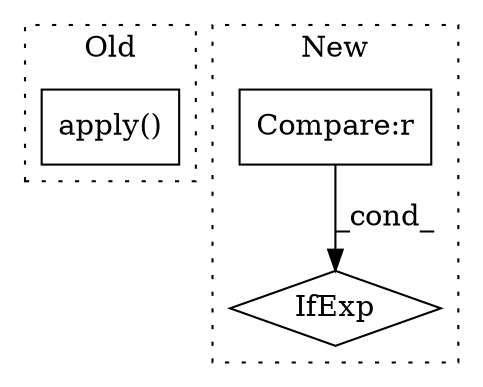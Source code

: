 digraph G {
subgraph cluster0 {
1 [label="apply()" a="75" s="3457,3497" l="26,1" shape="box"];
label = "Old";
style="dotted";
}
subgraph cluster1 {
2 [label="IfExp" a="51" s="3781,3801" l="4,6" shape="diamond"];
3 [label="Compare:r" a="40" s="3785" l="16" shape="box"];
label = "New";
style="dotted";
}
3 -> 2 [label="_cond_"];
}